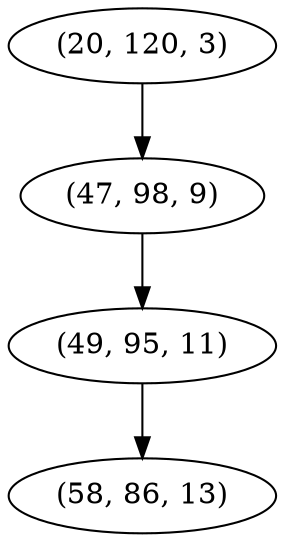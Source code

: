 digraph tree {
    "(20, 120, 3)";
    "(47, 98, 9)";
    "(49, 95, 11)";
    "(58, 86, 13)";
    "(20, 120, 3)" -> "(47, 98, 9)";
    "(47, 98, 9)" -> "(49, 95, 11)";
    "(49, 95, 11)" -> "(58, 86, 13)";
}
